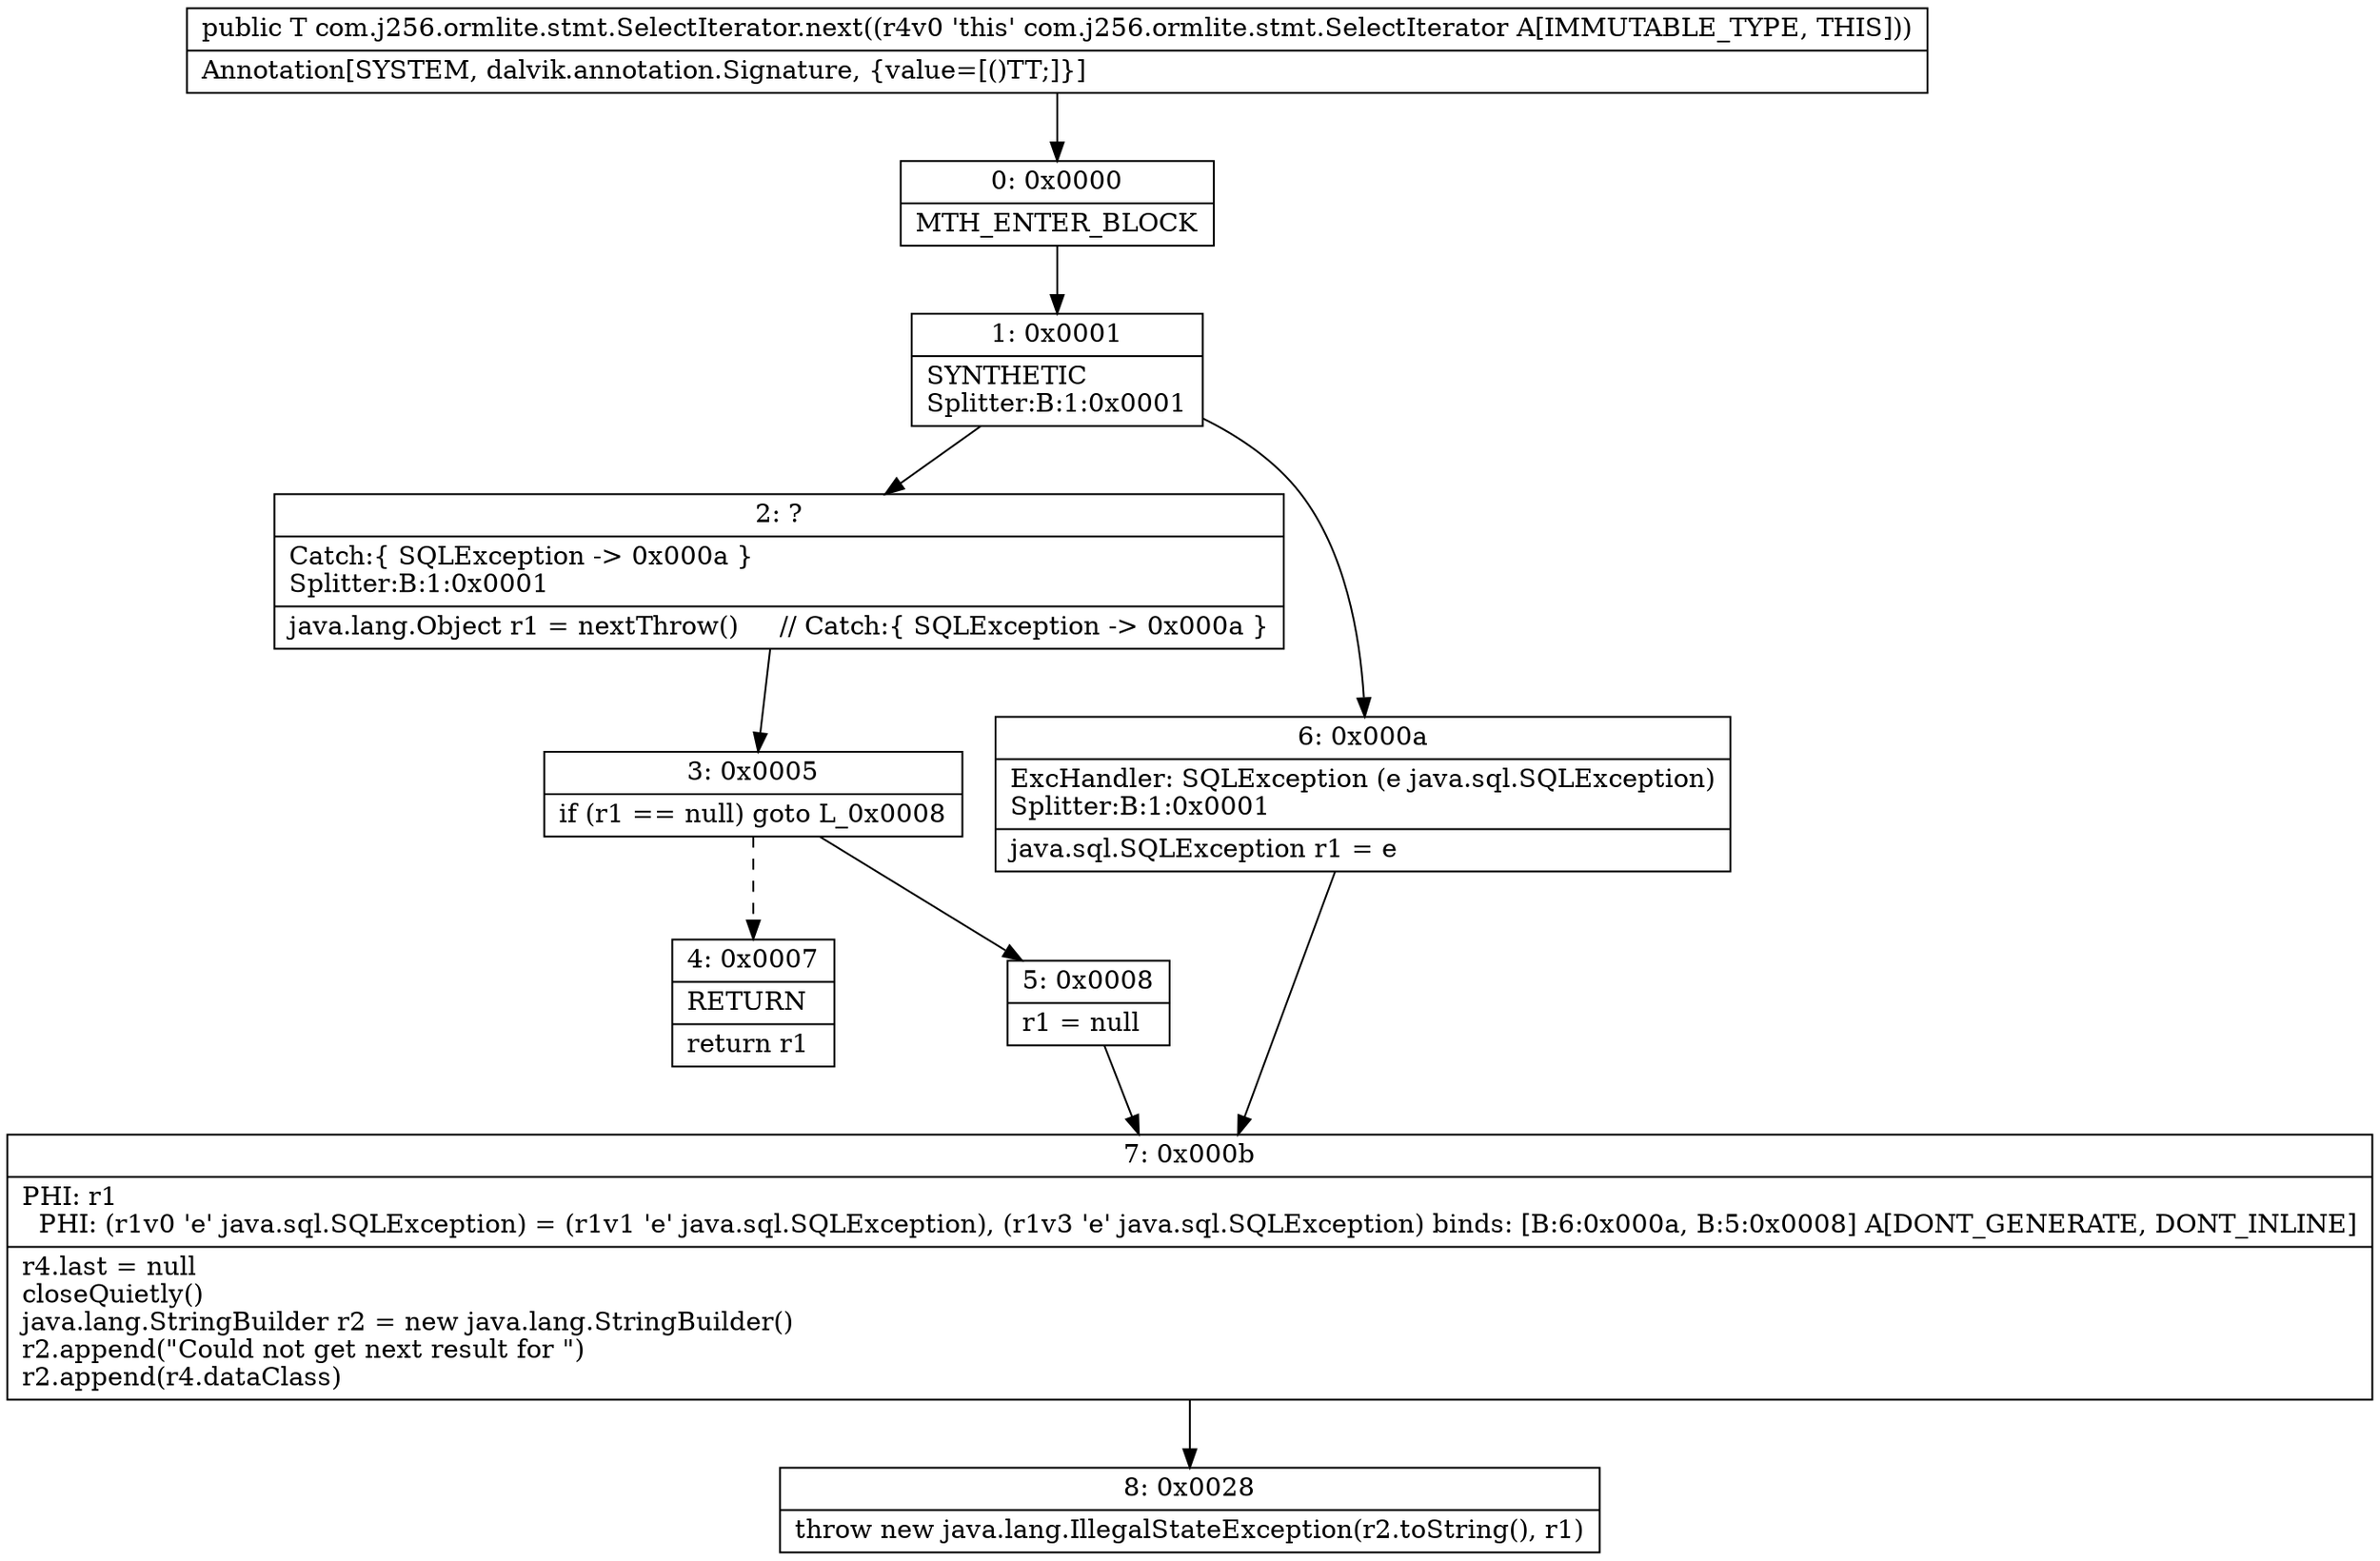 digraph "CFG forcom.j256.ormlite.stmt.SelectIterator.next()Ljava\/lang\/Object;" {
Node_0 [shape=record,label="{0\:\ 0x0000|MTH_ENTER_BLOCK\l}"];
Node_1 [shape=record,label="{1\:\ 0x0001|SYNTHETIC\lSplitter:B:1:0x0001\l}"];
Node_2 [shape=record,label="{2\:\ ?|Catch:\{ SQLException \-\> 0x000a \}\lSplitter:B:1:0x0001\l|java.lang.Object r1 = nextThrow()     \/\/ Catch:\{ SQLException \-\> 0x000a \}\l}"];
Node_3 [shape=record,label="{3\:\ 0x0005|if (r1 == null) goto L_0x0008\l}"];
Node_4 [shape=record,label="{4\:\ 0x0007|RETURN\l|return r1\l}"];
Node_5 [shape=record,label="{5\:\ 0x0008|r1 = null\l}"];
Node_6 [shape=record,label="{6\:\ 0x000a|ExcHandler: SQLException (e java.sql.SQLException)\lSplitter:B:1:0x0001\l|java.sql.SQLException r1 = e\l}"];
Node_7 [shape=record,label="{7\:\ 0x000b|PHI: r1 \l  PHI: (r1v0 'e' java.sql.SQLException) = (r1v1 'e' java.sql.SQLException), (r1v3 'e' java.sql.SQLException) binds: [B:6:0x000a, B:5:0x0008] A[DONT_GENERATE, DONT_INLINE]\l|r4.last = null\lcloseQuietly()\ljava.lang.StringBuilder r2 = new java.lang.StringBuilder()\lr2.append(\"Could not get next result for \")\lr2.append(r4.dataClass)\l}"];
Node_8 [shape=record,label="{8\:\ 0x0028|throw new java.lang.IllegalStateException(r2.toString(), r1)\l}"];
MethodNode[shape=record,label="{public T com.j256.ormlite.stmt.SelectIterator.next((r4v0 'this' com.j256.ormlite.stmt.SelectIterator A[IMMUTABLE_TYPE, THIS]))  | Annotation[SYSTEM, dalvik.annotation.Signature, \{value=[()TT;]\}]\l}"];
MethodNode -> Node_0;
Node_0 -> Node_1;
Node_1 -> Node_2;
Node_1 -> Node_6;
Node_2 -> Node_3;
Node_3 -> Node_4[style=dashed];
Node_3 -> Node_5;
Node_5 -> Node_7;
Node_6 -> Node_7;
Node_7 -> Node_8;
}

